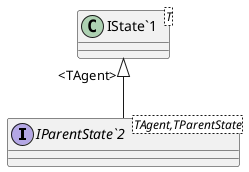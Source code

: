 @startuml
interface "IParentState`2"<TAgent,TParentState> {
}
class "IState`1"<T> {
}
"IState`1" "<TAgent>" <|-- "IParentState`2"
@enduml
